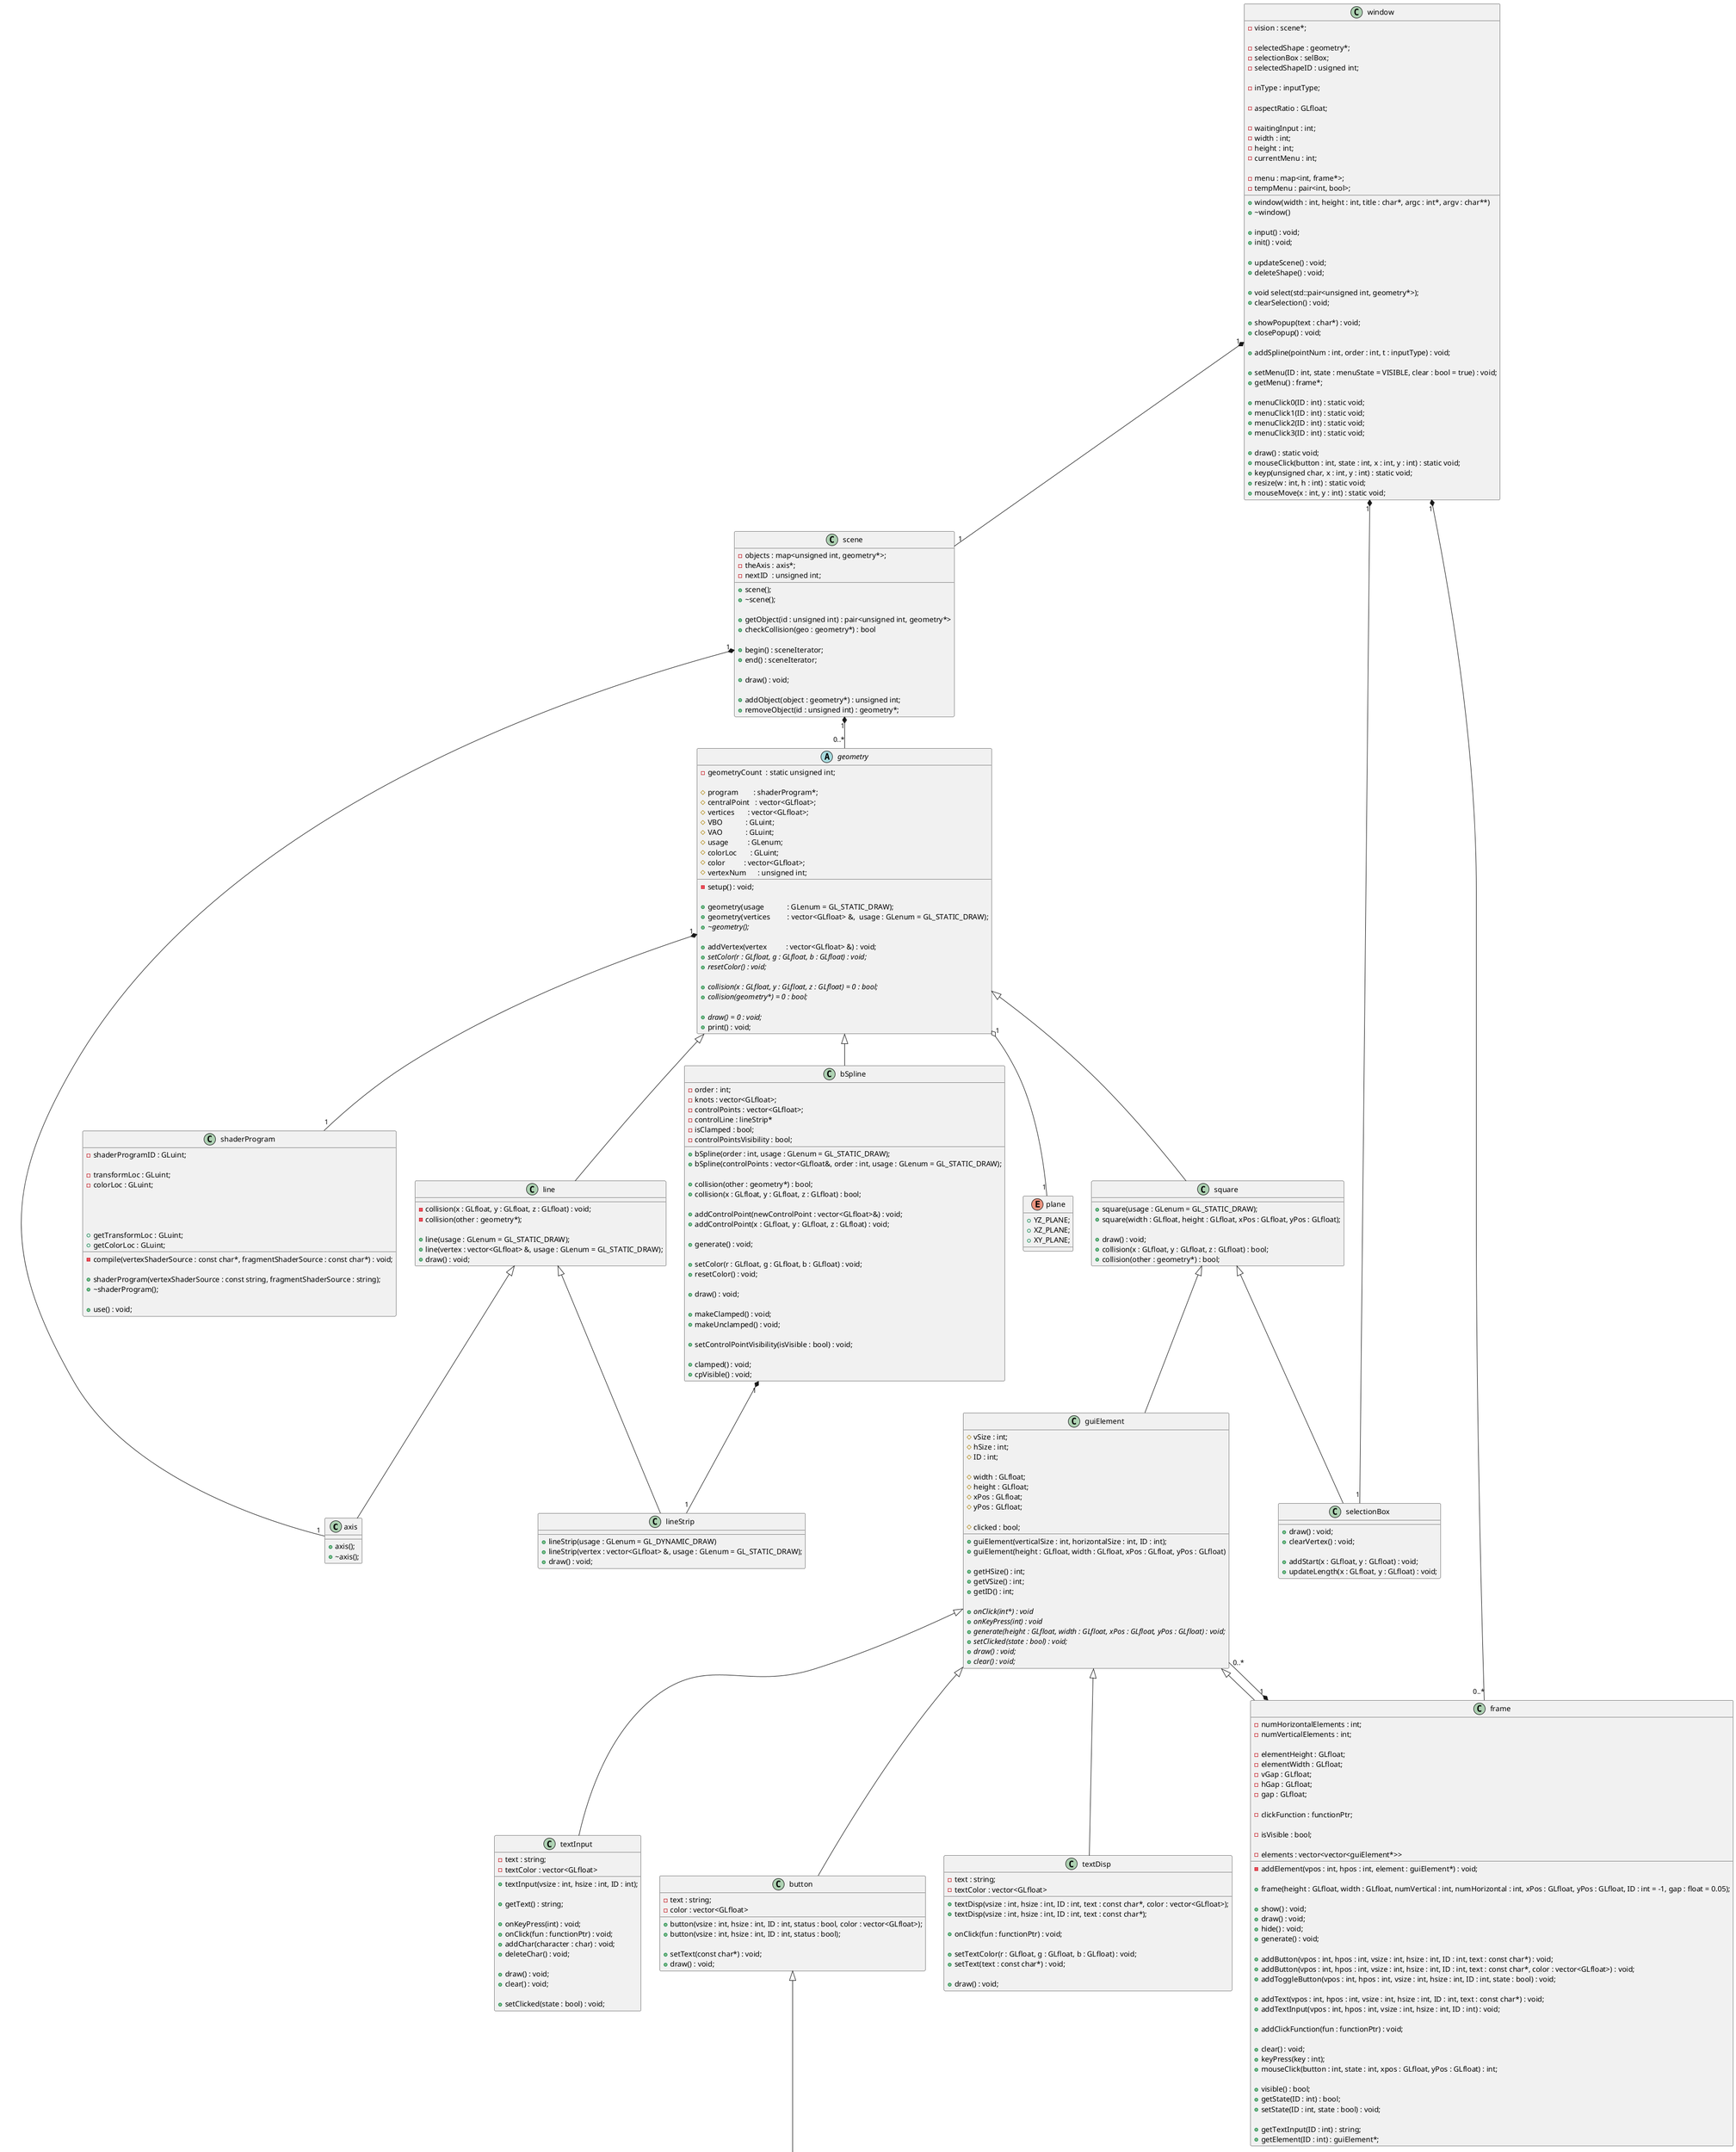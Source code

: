 @startuml OpenGL_CV

class axis extends line{
    + axis();
    + ~axis();
}

enum plane {
    + YZ_PLANE;
    + XZ_PLANE;
    + XY_PLANE;
}

class bSpline extends geometry {
    - order : int;
    - knots : vector<GLfloat>;
    - controlPoints : vector<GLfloat>;
    - controlLine : lineStrip*
    - isClamped : bool;
    - controlPointsVisibility : bool;

    + bSpline(order : int, usage : GLenum = GL_STATIC_DRAW);
    + bSpline(controlPoints : vector<GLfloat&, order : int, usage : GLenum = GL_STATIC_DRAW);

    + collision(other : geometry*) : bool;
    + collision(x : GLfloat, y : GLfloat, z : GLfloat) : bool;

    + addControlPoint(newControlPoint : vector<GLfloat>&) : void;
    + addControlPoint(x : GLfloat, y : GLfloat, z : GLfloat) : void;

    + generate() : void;

    + setColor(r : GLfloat, g : GLfloat, b : GLfloat) : void;
    + resetColor() : void;

    + draw() : void;

    + makeClamped() : void;
    + makeUnclamped() : void;
    
    + setControlPointVisibility(isVisible : bool) : void;

    + clamped() : void;
    + cpVisible() : void;
}
bSpline "1" *-- "1" lineStrip

abstract class geometry {
    - geometryCount  : static unsigned int;

    # program        : shaderProgram*;
    # centralPoint   : vector<GLfloat>;
    # vertices       : vector<GLfloat>;
    # VBO            : GLuint;
    # VAO            : GLuint;
    # usage          : GLenum;
    # colorLoc       : GLuint;
    # color          : vector<GLfloat>;         
    # vertexNum      : unsigned int; 

    - setup() : void;

    + geometry(usage            : GLenum = GL_STATIC_DRAW);    
    + geometry(vertices         : vector<GLfloat> &,  usage : GLenum = GL_STATIC_DRAW);
    + {abstract} ~geometry();

    + addVertex(vertex          : vector<GLfloat> &) : void;
        
    + {abstract} setColor(r : GLfloat, g : GLfloat, b : GLfloat) : void;
    + {abstract} resetColor() : void;

    + {abstract} collision(x : GLfloat, y : GLfloat, z : GLfloat) = 0 : bool;
    + {abstract} collision(geometry*) = 0 : bool;

    + {abstract} draw() = 0 : void;
    + print() : void;

}
geometry "1" o-- "1" plane

class line extends geometry {
    - collision(x : GLfloat, y : GLfloat, z : GLfloat) : void;
    - collision(other : geometry*);

    + line(usage : GLenum = GL_STATIC_DRAW);
    + line(vertex : vector<GLfloat> &, usage : GLenum = GL_STATIC_DRAW);
    + draw() : void;
}

class lineStrip extends line {
    + lineStrip(usage : GLenum = GL_DYNAMIC_DRAW)
    + lineStrip(vertex : vector<GLfloat> &, usage : GLenum = GL_STATIC_DRAW);
    + draw() : void;
}

class scene {
    - objects : map<unsigned int, geometry*>;
    - theAxis : axis*;
    - nextID  : unsigned int;

    + scene();
    + ~scene();
    
    + getObject(id : unsigned int) : pair<unsigned int, geometry*>
    + checkCollision(geo : geometry*) : bool

    + begin() : sceneIterator;
    + end() : sceneIterator;

    + draw() : void;

    + addObject(object : geometry*) : unsigned int;
    + removeObject(id : unsigned int) : geometry*;    
}
scene "1"  *-- "0..*" geometry
scene "1" *-- "1" axis

class shaderProgram {
    - shaderProgramID : GLuint;
    
    - transformLoc : GLuint;
    - colorLoc : GLuint;

    - compile(vertexShaderSource : const char*, fragmentShaderSource : const char*) : void;

    + shaderProgram(vertexShaderSource : const string, fragmentShaderSource : string);
    + ~shaderProgram(); 

    + use() : void;

    + getTransformLoc : GLuint;
    + getColorLoc : GLuint;
}
geometry "1" *-- "1" shaderProgram

class square extends geometry {
    + square(usage : GLenum = GL_STATIC_DRAW);
    + square(width : GLfloat, height : GLfloat, xPos : GLfloat, yPos : GLfloat);

    + draw() : void;
    + collision(x : GLfloat, y : GLfloat, z : GLfloat) : bool;
    + collision(other : geometry*) : bool;
}     

class guiElement extends square {
    # vSize : int;
    # hSize : int;
    # ID : int;

    # width : GLfloat;
    # height : GLfloat;
    # xPos : GLfloat;
    # yPos : GLfloat;

    # clicked : bool;

    + guiElement(verticalSize : int, horizontalSize : int, ID : int);
    + guiElement(height : GLfloat, width : GLfloat, xPos : GLfloat, yPos : GLfloat)

    + getHSize() : int;
    + getVSize() : int;
    + getID() : int;

    + {abstract} onClick(int*) : void
    + {abstract} onKeyPress(int) : void
    + {abstract} generate(height : GLfloat, width : GLfloat, xPos : GLfloat, yPos : GLfloat) : void;
    + {abstract} setClicked(state : bool) : void;
    + {abstract} draw() : void;
    + {abstract} clear() : void;
}

class frame extends guiElement {
    - numHorizontalElements : int;
    - numVerticalElements : int;

    - elementHeight : GLfloat;
    - elementWidth : GLfloat;
    - vGap : GLfloat;
    - hGap : GLfloat;
    - gap : GLfloat;

    - clickFunction : functionPtr;

    - isVisible : bool;

    - elements : vector<vector<guiElement*>>

    - addElement(vpos : int, hpos : int, element : guiElement*) : void;

    + frame(height : GLfloat, width : GLfloat, numVertical : int, numHorizontal : int, xPos : GLfloat, yPos : GLfloat, ID : int = -1, gap : float = 0.05);
    
    + show() : void;
    + draw() : void;
    + hide() : void;
    + generate() : void;

    + addButton(vpos : int, hpos : int, vsize : int, hsize : int, ID : int, text : const char*) : void;
    + addButton(vpos : int, hpos : int, vsize : int, hsize : int, ID : int, text : const char*, color : vector<GLfloat>) : void;
    + addToggleButton(vpos : int, hpos : int, vsize : int, hsize : int, ID : int, state : bool) : void;
    
    + addText(vpos : int, hpos : int, vsize : int, hsize : int, ID : int, text : const char*) : void;
    + addTextInput(vpos : int, hpos : int, vsize : int, hsize : int, ID : int) : void;

    + addClickFunction(fun : functionPtr) : void;

    + clear() : void;
    + keyPress(key : int);
    + mouseClick(button : int, state : int, xpos : GLfloat, yPos : GLfloat) : int;

    + visible() : bool;
    + getState(ID : int) : bool;
    + setState(ID : int, state : bool) : void;

    + getTextInput(ID : int) : string;
    + getElement(ID : int) : guiElement*;

}
frame "1" *-- "0..*" guiElement

class textDisp extends guiElement {
    - text : string;
    - textColor : vector<GLfloat>

    + textDisp(vsize : int, hsize : int, ID : int, text : const char*, color : vector<GLfloat>);
    + textDisp(vsize : int, hsize : int, ID : int, text : const char*);

    + onClick(fun : functionPtr) : void;
    
    + setTextColor(r : GLfloat, g : GLfloat, b : GLfloat) : void;
    + setText(text : const char*) : void;

    + draw() : void;
}

class textInput extends guiElement {
    - text : string;
    - textColor : vector<GLfloat>

    + textInput(vsize : int, hsize : int, ID : int);

    + getText() : string;

    + onKeyPress(int) : void;
    + onClick(fun : functionPtr) : void;
    + addChar(character : char) : void;
    + deleteChar() : void;
    
    + draw() : void;
    + clear() : void;

    + setClicked(state : bool) : void;
}

class button extends guiElement {
    - text : string;
    - color : vector<GLfloat>

    + button(vsize : int, hsize : int, ID : int, status : bool, color : vector<GLfloat>);
    + button(vsize : int, hsize : int, ID : int, status : bool);

    + setText(const char*) : void;
    + draw() : void;
}

class toggleButton extends button {
    - state : bool;

    + toggleButton(vsize : int, hsize : int, ID : int, status : bool);

    + getState() : bool : void;
    + setState(state : bool) : void;

    + onClick(fun : functionPtr) : void;
    
    + toggle() : void;
}

class selectionBox extends square {
    + draw() : void;
    + clearVertex() : void;

    + addStart(x : GLfloat, y : GLfloat) : void;
    + updateLength(x : GLfloat, y : GLfloat) : void;
}

class window {
    - vision : scene*;
    
    - selectedShape : geometry*;
    - selectionBox : selBox;
    - selectedShapeID : usigned int;

    - inType : inputType;

    - aspectRatio : GLfloat;
    
    - waitingInput : int;
    - width : int;
    - height : int;
    - currentMenu : int;

    - menu : map<int, frame*>;
    - tempMenu : pair<int, bool>;

    + window(width : int, height : int, title : char*, argc : int*, argv : char**)
    + ~window()

    + input() : void;
    + init() : void;

    + updateScene() : void;
    + deleteShape() : void;
    
    + void select(std::pair<unsigned int, geometry*>);
    + clearSelection() : void;

    + showPopup(text : char*) : void;
    + closePopup() : void;

    + addSpline(pointNum : int, order : int, t : inputType) : void;

    + setMenu(ID : int, state : menuState = VISIBLE, clear : bool = true) : void;
    + getMenu() : frame*;

    + menuClick0(ID : int) : static void;
    + menuClick1(ID : int) : static void;
    + menuClick2(ID : int) : static void;
    + menuClick3(ID : int) : static void;

    + draw() : static void;
    + mouseClick(button : int, state : int, x : int, y : int) : static void;
    + keyp(unsigned char, x : int, y : int) : static void;
    + resize(w : int, h : int) : static void;
    + mouseMove(x : int, y : int) : static void;
}
window "1" *-- "1" scene
window "1" *-- "1" selectionBox
window "1" *-- "0..*" frame


@enduml